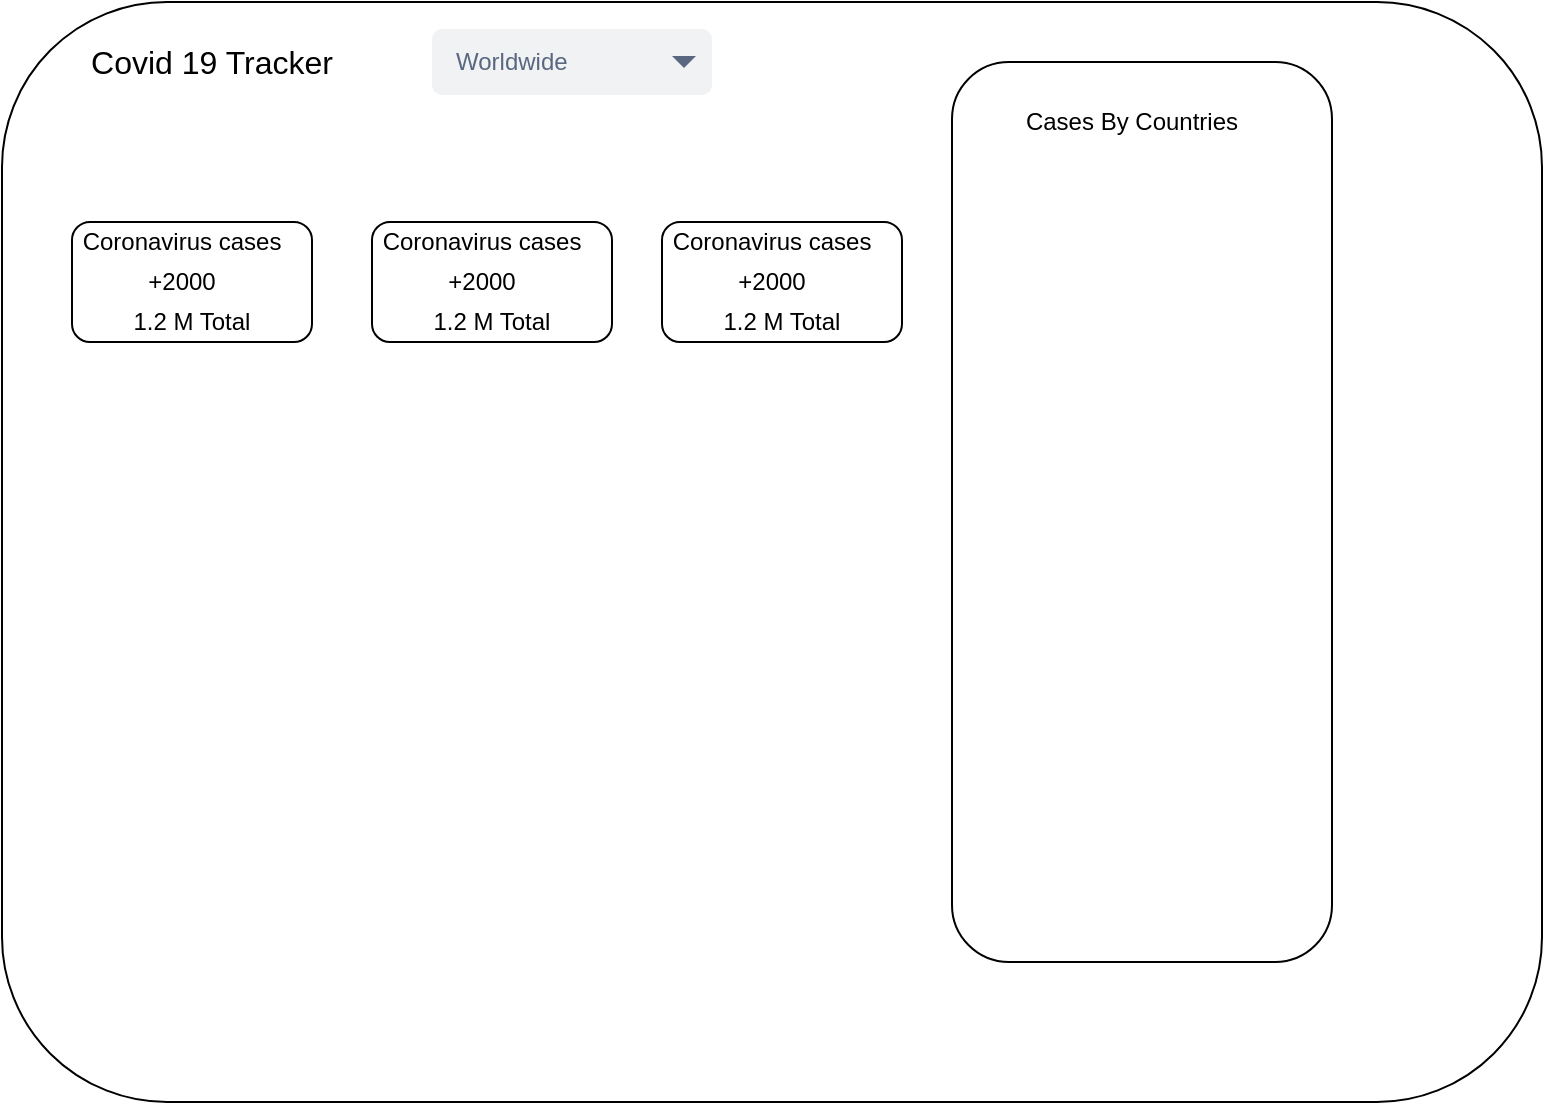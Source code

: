 <mxfile version="13.6.10" type="github">
  <diagram id="repvfLsuK14nPwo-Wlku" name="Page-1">
    <mxGraphModel dx="655" dy="468" grid="1" gridSize="10" guides="1" tooltips="1" connect="1" arrows="1" fold="1" page="1" pageScale="1" pageWidth="827" pageHeight="1169" math="0" shadow="0">
      <root>
        <mxCell id="0" />
        <mxCell id="1" parent="0" />
        <mxCell id="BAPyzvW3BOLA4Bpb7Eoy-2" value="" style="rounded=1;whiteSpace=wrap;html=1;" vertex="1" parent="1">
          <mxGeometry x="155" y="90" width="770" height="550" as="geometry" />
        </mxCell>
        <mxCell id="BAPyzvW3BOLA4Bpb7Eoy-4" value="&lt;font style=&quot;font-size: 16px&quot;&gt;Covid 19 Tracker&lt;/font&gt;" style="text;html=1;strokeColor=none;fillColor=none;align=center;verticalAlign=middle;whiteSpace=wrap;rounded=0;" vertex="1" parent="1">
          <mxGeometry x="190" y="100" width="140" height="40" as="geometry" />
        </mxCell>
        <mxCell id="BAPyzvW3BOLA4Bpb7Eoy-5" value="Worldwide" style="rounded=1;fillColor=#F1F2F4;strokeColor=none;html=1;fontColor=#596780;align=left;fontSize=12;spacingLeft=10;noLabel=0;" vertex="1" parent="1">
          <mxGeometry x="370" y="103.5" width="140" height="33" as="geometry" />
        </mxCell>
        <mxCell id="BAPyzvW3BOLA4Bpb7Eoy-6" value="" style="shape=triangle;direction=south;fillColor=#596780;strokeColor=none;html=1" vertex="1" parent="BAPyzvW3BOLA4Bpb7Eoy-5">
          <mxGeometry x="1" y="0.5" width="12" height="6" relative="1" as="geometry">
            <mxPoint x="-20" y="-3" as="offset" />
          </mxGeometry>
        </mxCell>
        <mxCell id="BAPyzvW3BOLA4Bpb7Eoy-7" value="" style="rounded=1;whiteSpace=wrap;html=1;" vertex="1" parent="1">
          <mxGeometry x="190" y="200" width="120" height="60" as="geometry" />
        </mxCell>
        <mxCell id="BAPyzvW3BOLA4Bpb7Eoy-8" value="Coronavirus cases" style="text;html=1;strokeColor=none;fillColor=none;align=center;verticalAlign=middle;whiteSpace=wrap;rounded=0;" vertex="1" parent="1">
          <mxGeometry x="190" y="200" width="110" height="20" as="geometry" />
        </mxCell>
        <mxCell id="BAPyzvW3BOLA4Bpb7Eoy-10" value="+2000" style="text;html=1;strokeColor=none;fillColor=none;align=center;verticalAlign=middle;whiteSpace=wrap;rounded=0;" vertex="1" parent="1">
          <mxGeometry x="190" y="220" width="110" height="20" as="geometry" />
        </mxCell>
        <mxCell id="BAPyzvW3BOLA4Bpb7Eoy-12" value="1.2 M Total" style="text;html=1;strokeColor=none;fillColor=none;align=center;verticalAlign=middle;whiteSpace=wrap;rounded=0;" vertex="1" parent="1">
          <mxGeometry x="195" y="240" width="110" height="20" as="geometry" />
        </mxCell>
        <mxCell id="BAPyzvW3BOLA4Bpb7Eoy-21" value="" style="rounded=1;whiteSpace=wrap;html=1;" vertex="1" parent="1">
          <mxGeometry x="340" y="200" width="120" height="60" as="geometry" />
        </mxCell>
        <mxCell id="BAPyzvW3BOLA4Bpb7Eoy-22" value="Coronavirus cases" style="text;html=1;strokeColor=none;fillColor=none;align=center;verticalAlign=middle;whiteSpace=wrap;rounded=0;" vertex="1" parent="1">
          <mxGeometry x="340" y="200" width="110" height="20" as="geometry" />
        </mxCell>
        <mxCell id="BAPyzvW3BOLA4Bpb7Eoy-23" value="+2000" style="text;html=1;strokeColor=none;fillColor=none;align=center;verticalAlign=middle;whiteSpace=wrap;rounded=0;" vertex="1" parent="1">
          <mxGeometry x="340" y="220" width="110" height="20" as="geometry" />
        </mxCell>
        <mxCell id="BAPyzvW3BOLA4Bpb7Eoy-24" value="1.2 M Total" style="text;html=1;strokeColor=none;fillColor=none;align=center;verticalAlign=middle;whiteSpace=wrap;rounded=0;" vertex="1" parent="1">
          <mxGeometry x="345" y="245" width="110" height="10" as="geometry" />
        </mxCell>
        <mxCell id="BAPyzvW3BOLA4Bpb7Eoy-30" value="" style="rounded=1;whiteSpace=wrap;html=1;" vertex="1" parent="1">
          <mxGeometry x="485" y="200" width="120" height="60" as="geometry" />
        </mxCell>
        <mxCell id="BAPyzvW3BOLA4Bpb7Eoy-31" value="Coronavirus cases" style="text;html=1;strokeColor=none;fillColor=none;align=center;verticalAlign=middle;whiteSpace=wrap;rounded=0;" vertex="1" parent="1">
          <mxGeometry x="485" y="200" width="110" height="20" as="geometry" />
        </mxCell>
        <mxCell id="BAPyzvW3BOLA4Bpb7Eoy-32" value="+2000" style="text;html=1;strokeColor=none;fillColor=none;align=center;verticalAlign=middle;whiteSpace=wrap;rounded=0;" vertex="1" parent="1">
          <mxGeometry x="485" y="220" width="110" height="20" as="geometry" />
        </mxCell>
        <mxCell id="BAPyzvW3BOLA4Bpb7Eoy-33" value="1.2 M Total" style="text;html=1;strokeColor=none;fillColor=none;align=center;verticalAlign=middle;whiteSpace=wrap;rounded=0;" vertex="1" parent="1">
          <mxGeometry x="490" y="245" width="110" height="10" as="geometry" />
        </mxCell>
        <mxCell id="BAPyzvW3BOLA4Bpb7Eoy-34" value="" style="rounded=1;whiteSpace=wrap;html=1;" vertex="1" parent="1">
          <mxGeometry x="630" y="120" width="190" height="450" as="geometry" />
        </mxCell>
        <mxCell id="BAPyzvW3BOLA4Bpb7Eoy-36" value="Cases By Countries" style="text;html=1;strokeColor=none;fillColor=none;align=center;verticalAlign=middle;whiteSpace=wrap;rounded=0;" vertex="1" parent="1">
          <mxGeometry x="660" y="140" width="120" height="20" as="geometry" />
        </mxCell>
      </root>
    </mxGraphModel>
  </diagram>
</mxfile>
